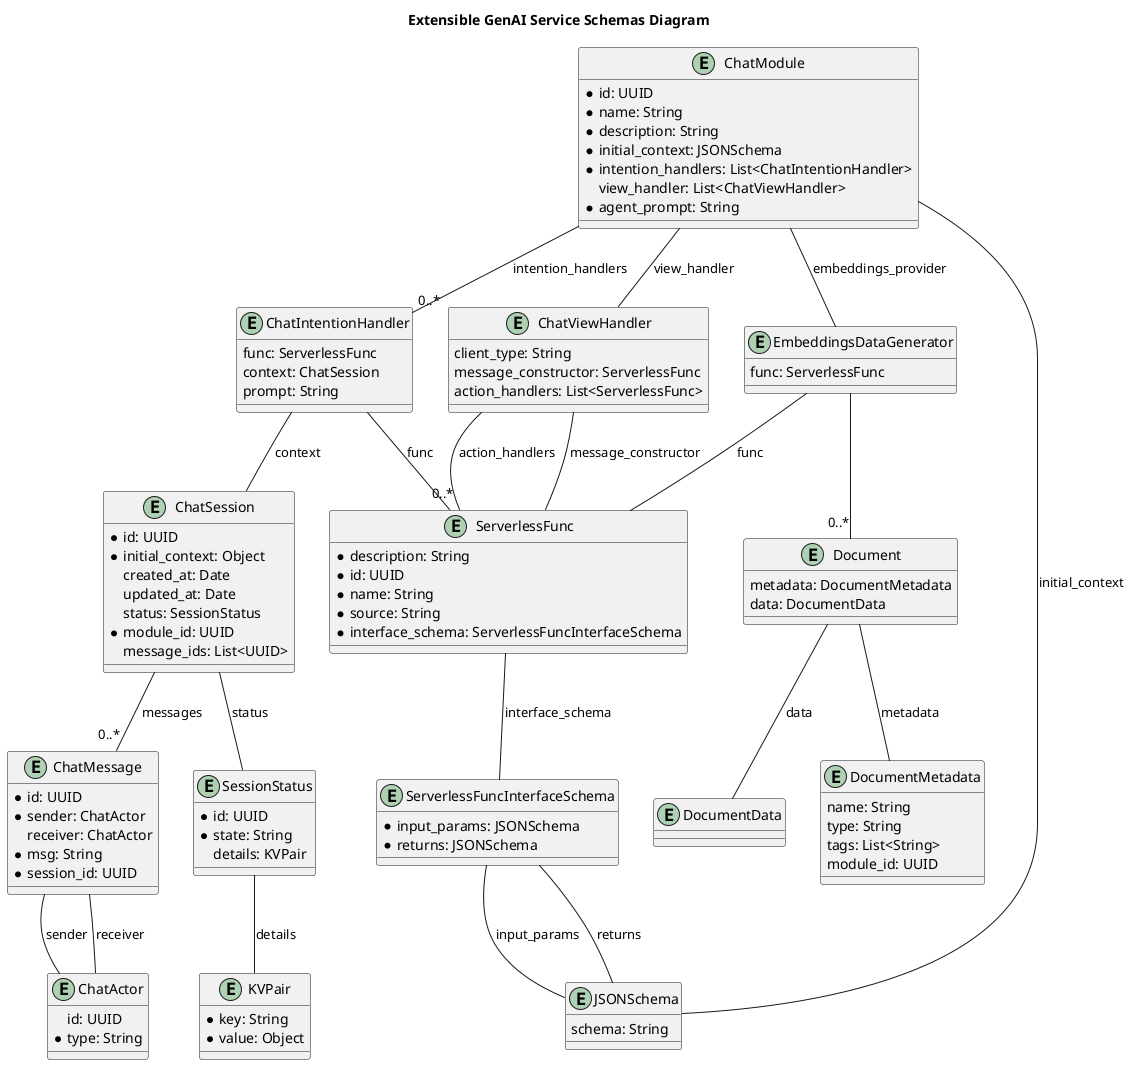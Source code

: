 @startuml

title Extensible GenAI Service Schemas Diagram

entity ChatActor {
    id: UUID
    * type: String
}

entity ChatIntentionHandler {
    func: ServerlessFunc
    context: ChatSession
    prompt: String
}

entity ChatMessage {
    * id: UUID
    * sender: ChatActor
    receiver: ChatActor
    * msg: String
    * session_id: UUID
}

entity ChatModule {
    * id: UUID
    * name: String
    * description: String
    * initial_context: JSONSchema
    * intention_handlers: List<ChatIntentionHandler>
    view_handler: List<ChatViewHandler>
    * agent_prompt: String
}

entity ChatSession {
    * id: UUID
    * initial_context: Object
    created_at: Date
    updated_at: Date
    status: SessionStatus
    * module_id: UUID
    message_ids: List<UUID>
}

entity ChatViewHandler {
    client_type: String
    message_constructor: ServerlessFunc
    action_handlers: List<ServerlessFunc>
}

entity Document {
    metadata: DocumentMetadata
    data: DocumentData
}

entity DocumentData {
}

entity DocumentMetadata {
    name: String
    type: String
    tags: List<String>
    module_id: UUID
}

entity JSONSchema {
    schema: String
}

entity KVPair {
    * key: String
    * value: Object
}

entity ServerlessFunc {
    * description: String
    * id: UUID
    * name: String
    * source: String
    * interface_schema: ServerlessFuncInterfaceSchema
}

entity ServerlessFuncInterfaceSchema {
    * input_params: JSONSchema
    * returns: JSONSchema
}

entity SessionStatus {
    * id: UUID
    * state: String
    details: KVPair
}

entity EmbeddingsDataGenerator {
    func: ServerlessFunc
}


ChatViewHandler -- ServerlessFunc : message_constructor
ChatViewHandler -- "0..*" ServerlessFunc : action_handlers
ChatMessage -- ChatActor : sender
ChatMessage -- ChatActor : receiver
ServerlessFuncInterfaceSchema -- JSONSchema : input_params
ServerlessFuncInterfaceSchema -- JSONSchema : returns
Document -- DocumentData : data
Document -- DocumentMetadata: metadata
ChatSession -- SessionStatus : status
ChatSession -- "0..*" ChatMessage : messages
SessionStatus -- KVPair : details
ServerlessFunc -- ServerlessFuncInterfaceSchema : interface_schema
EmbeddingsDataGenerator -- ServerlessFunc : func
EmbeddingsDataGenerator -- "0..*" Document
ChatIntentionHandler -- ServerlessFunc : func
ChatIntentionHandler -- ChatSession : context
ChatModule -- JSONSchema : initial_context
ChatModule -- "0..*" ChatIntentionHandler : intention_handlers
ChatModule -- ChatViewHandler : view_handler
ChatModule -- EmbeddingsDataGenerator: embeddings_provider

@enduml